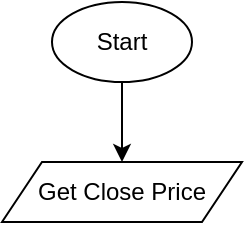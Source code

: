 <mxfile version="16.2.4" type="device"><diagram id="qOo-BKBPj0QplJlb5gWj" name="Page-1"><mxGraphModel dx="1182" dy="770" grid="1" gridSize="10" guides="1" tooltips="1" connect="1" arrows="1" fold="1" page="1" pageScale="1" pageWidth="850" pageHeight="1100" math="0" shadow="0"><root><mxCell id="0"/><mxCell id="1" parent="0"/><mxCell id="DuCT5pwIUvGqyFRigSpB-5" style="edgeStyle=orthogonalEdgeStyle;rounded=0;orthogonalLoop=1;jettySize=auto;html=1;exitX=0.5;exitY=1;exitDx=0;exitDy=0;" edge="1" parent="1" source="DuCT5pwIUvGqyFRigSpB-2" target="DuCT5pwIUvGqyFRigSpB-4"><mxGeometry relative="1" as="geometry"/></mxCell><mxCell id="DuCT5pwIUvGqyFRigSpB-2" value="Start" style="ellipse;whiteSpace=wrap;html=1;" vertex="1" parent="1"><mxGeometry x="370" y="40" width="70" height="40" as="geometry"/></mxCell><mxCell id="DuCT5pwIUvGqyFRigSpB-4" value="Get Close Price" style="shape=parallelogram;perimeter=parallelogramPerimeter;whiteSpace=wrap;html=1;fixedSize=1;" vertex="1" parent="1"><mxGeometry x="345" y="120" width="120" height="30" as="geometry"/></mxCell></root></mxGraphModel></diagram></mxfile>